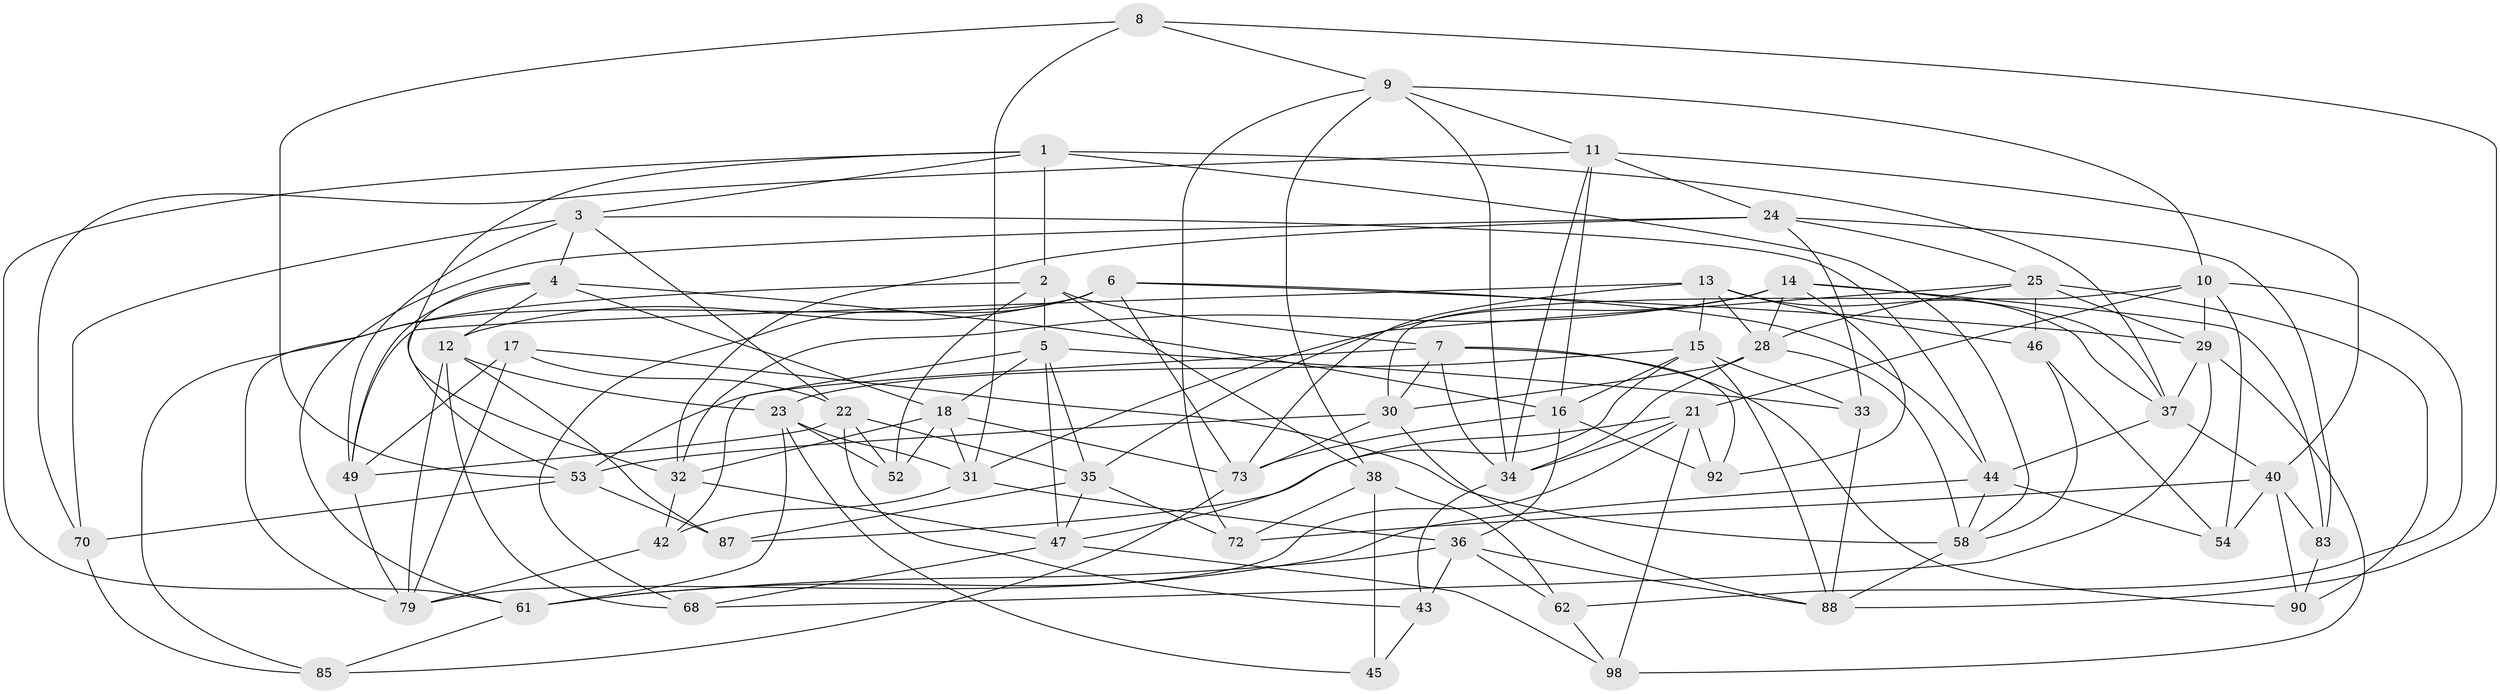 // original degree distribution, {4: 1.0}
// Generated by graph-tools (version 1.1) at 2025/11/02/27/25 16:11:42]
// undirected, 60 vertices, 160 edges
graph export_dot {
graph [start="1"]
  node [color=gray90,style=filled];
  1 [super="+48"];
  2 [super="+26"];
  3 [super="+60"];
  4 [super="+77"];
  5 [super="+57"];
  6 [super="+76"];
  7 [super="+97"];
  8;
  9 [super="+95"];
  10 [super="+64"];
  11 [super="+84"];
  12 [super="+66"];
  13 [super="+59"];
  14 [super="+69"];
  15 [super="+20"];
  16 [super="+19"];
  17;
  18 [super="+50"];
  21 [super="+75"];
  22 [super="+41"];
  23 [super="+91"];
  24 [super="+65"];
  25 [super="+27"];
  28 [super="+63"];
  29 [super="+93"];
  30 [super="+78"];
  31 [super="+96"];
  32 [super="+81"];
  33;
  34 [super="+86"];
  35 [super="+94"];
  36 [super="+39"];
  37 [super="+67"];
  38 [super="+80"];
  40 [super="+101"];
  42;
  43;
  44 [super="+55"];
  45;
  46;
  47 [super="+71"];
  49 [super="+51"];
  52;
  53 [super="+56"];
  54;
  58 [super="+74"];
  61 [super="+100"];
  62;
  68;
  70;
  72;
  73 [super="+82"];
  79 [super="+89"];
  83;
  85;
  87;
  88 [super="+99"];
  90;
  92;
  98;
  1 -- 32;
  1 -- 58;
  1 -- 2;
  1 -- 3;
  1 -- 37;
  1 -- 61;
  2 -- 38;
  2 -- 5;
  2 -- 52;
  2 -- 7;
  2 -- 79;
  3 -- 22;
  3 -- 49;
  3 -- 44;
  3 -- 4;
  3 -- 70;
  4 -- 16;
  4 -- 12;
  4 -- 49;
  4 -- 18;
  4 -- 53;
  5 -- 42;
  5 -- 35;
  5 -- 18;
  5 -- 33;
  5 -- 47;
  6 -- 68;
  6 -- 44;
  6 -- 85;
  6 -- 12;
  6 -- 29;
  6 -- 73;
  7 -- 90;
  7 -- 34;
  7 -- 92;
  7 -- 53;
  7 -- 30;
  8 -- 31;
  8 -- 53;
  8 -- 88;
  8 -- 9;
  9 -- 38;
  9 -- 10;
  9 -- 11;
  9 -- 34;
  9 -- 72;
  10 -- 54;
  10 -- 62;
  10 -- 21;
  10 -- 30;
  10 -- 29;
  11 -- 70;
  11 -- 16;
  11 -- 40;
  11 -- 24;
  11 -- 34;
  12 -- 87;
  12 -- 68;
  12 -- 79;
  12 -- 23;
  13 -- 46;
  13 -- 37;
  13 -- 28;
  13 -- 15;
  13 -- 49;
  13 -- 73;
  14 -- 92;
  14 -- 28;
  14 -- 35;
  14 -- 83;
  14 -- 37;
  14 -- 32;
  15 -- 16;
  15 -- 47;
  15 -- 23;
  15 -- 88;
  15 -- 33;
  16 -- 92;
  16 -- 73;
  16 -- 36;
  17 -- 79;
  17 -- 58;
  17 -- 49;
  17 -- 22;
  18 -- 32;
  18 -- 73;
  18 -- 52;
  18 -- 31;
  21 -- 92;
  21 -- 79;
  21 -- 34;
  21 -- 98;
  21 -- 87;
  22 -- 52;
  22 -- 35;
  22 -- 43;
  22 -- 49;
  23 -- 45;
  23 -- 61;
  23 -- 52;
  23 -- 31;
  24 -- 32;
  24 -- 25;
  24 -- 83;
  24 -- 33;
  24 -- 61;
  25 -- 90;
  25 -- 28;
  25 -- 29;
  25 -- 46;
  25 -- 31;
  28 -- 58;
  28 -- 34;
  28 -- 30;
  29 -- 37;
  29 -- 68;
  29 -- 98;
  30 -- 53;
  30 -- 88;
  30 -- 73;
  31 -- 36;
  31 -- 42;
  32 -- 42;
  32 -- 47;
  33 -- 88;
  34 -- 43;
  35 -- 87;
  35 -- 72;
  35 -- 47;
  36 -- 61;
  36 -- 43;
  36 -- 88;
  36 -- 62;
  37 -- 40;
  37 -- 44;
  38 -- 62;
  38 -- 45 [weight=2];
  38 -- 72;
  40 -- 83;
  40 -- 72;
  40 -- 90;
  40 -- 54;
  42 -- 79;
  43 -- 45;
  44 -- 54;
  44 -- 61;
  44 -- 58;
  46 -- 54;
  46 -- 58;
  47 -- 68;
  47 -- 98;
  49 -- 79;
  53 -- 87;
  53 -- 70;
  58 -- 88;
  61 -- 85;
  62 -- 98;
  70 -- 85;
  73 -- 85;
  83 -- 90;
}

